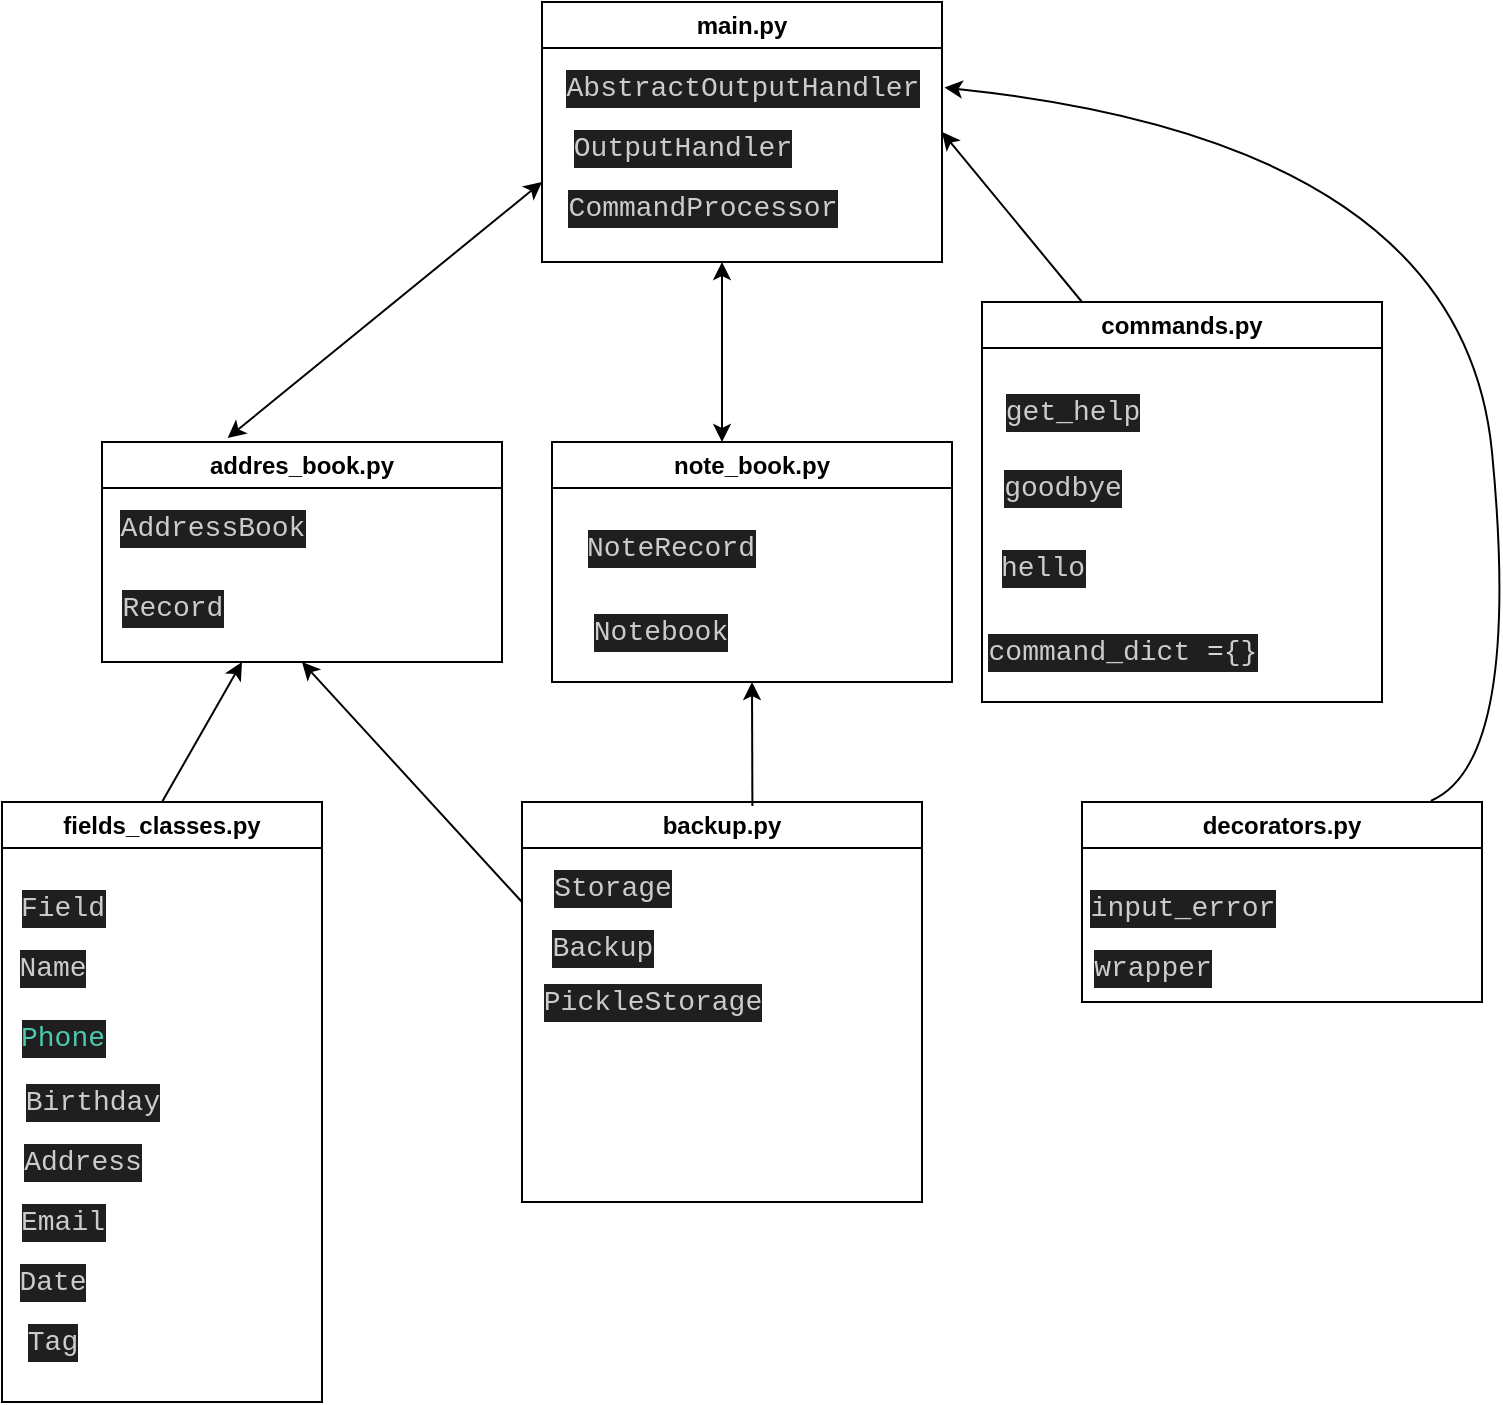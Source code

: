 <mxfile version="22.0.8" type="device">
  <diagram name="Страница — 1" id="Vdve1CpftE37OWr2jotA">
    <mxGraphModel dx="1050" dy="542" grid="1" gridSize="10" guides="1" tooltips="1" connect="1" arrows="1" fold="1" page="1" pageScale="1" pageWidth="827" pageHeight="1169" math="0" shadow="0">
      <root>
        <mxCell id="0" />
        <mxCell id="1" parent="0" />
        <mxCell id="Jr8tcDYURFKNErLiDpgL-2" value="&lt;font style=&quot;vertical-align: inherit;&quot;&gt;&lt;font style=&quot;vertical-align: inherit;&quot;&gt;main.py&lt;/font&gt;&lt;/font&gt;" style="swimlane;whiteSpace=wrap;html=1;" vertex="1" parent="1">
          <mxGeometry x="300" y="60" width="200" height="130" as="geometry">
            <mxRectangle x="300" y="60" width="90" height="30" as="alternateBounds" />
          </mxGeometry>
        </mxCell>
        <mxCell id="Jr8tcDYURFKNErLiDpgL-3" value="&lt;div style=&quot;color: rgb(204, 204, 204); background-color: rgb(31, 31, 31); font-family: Consolas, &amp;quot;Courier New&amp;quot;, monospace; font-size: 14px; line-height: 19px;&quot;&gt;AbstractOutputHandler&lt;/div&gt;" style="text;html=1;align=center;verticalAlign=middle;resizable=0;points=[];autosize=1;strokeColor=none;fillColor=none;" vertex="1" parent="Jr8tcDYURFKNErLiDpgL-2">
          <mxGeometry x="5" y="28" width="190" height="30" as="geometry" />
        </mxCell>
        <mxCell id="Jr8tcDYURFKNErLiDpgL-4" value="&lt;div style=&quot;color: rgb(204, 204, 204); background-color: rgb(31, 31, 31); font-family: Consolas, &amp;quot;Courier New&amp;quot;, monospace; font-size: 14px; line-height: 19px;&quot;&gt;OutputHandler&lt;/div&gt;" style="text;html=1;align=center;verticalAlign=middle;resizable=0;points=[];autosize=1;strokeColor=none;fillColor=none;" vertex="1" parent="Jr8tcDYURFKNErLiDpgL-2">
          <mxGeometry x="10" y="58" width="120" height="30" as="geometry" />
        </mxCell>
        <mxCell id="Jr8tcDYURFKNErLiDpgL-5" value="&lt;div style=&quot;color: rgb(204, 204, 204); background-color: rgb(31, 31, 31); font-family: Consolas, &amp;quot;Courier New&amp;quot;, monospace; font-size: 14px; line-height: 19px;&quot;&gt;CommandProcessor&lt;/div&gt;" style="text;html=1;align=center;verticalAlign=middle;resizable=0;points=[];autosize=1;strokeColor=none;fillColor=none;" vertex="1" parent="Jr8tcDYURFKNErLiDpgL-2">
          <mxGeometry x="5" y="88" width="150" height="30" as="geometry" />
        </mxCell>
        <mxCell id="Jr8tcDYURFKNErLiDpgL-6" value="addres_book.py" style="swimlane;whiteSpace=wrap;html=1;" vertex="1" parent="1">
          <mxGeometry x="80" y="280" width="200" height="110" as="geometry" />
        </mxCell>
        <mxCell id="Jr8tcDYURFKNErLiDpgL-8" value="&lt;div style=&quot;color: rgb(204, 204, 204); background-color: rgb(31, 31, 31); font-family: Consolas, &amp;quot;Courier New&amp;quot;, monospace; font-size: 14px; line-height: 19px;&quot;&gt;AddressBook&lt;/div&gt;" style="text;html=1;align=center;verticalAlign=middle;resizable=0;points=[];autosize=1;strokeColor=none;fillColor=none;" vertex="1" parent="Jr8tcDYURFKNErLiDpgL-6">
          <mxGeometry y="28" width="110" height="30" as="geometry" />
        </mxCell>
        <mxCell id="Jr8tcDYURFKNErLiDpgL-9" value="&lt;div style=&quot;color: rgb(204, 204, 204); background-color: rgb(31, 31, 31); font-family: Consolas, &amp;quot;Courier New&amp;quot;, monospace; font-size: 14px; line-height: 19px;&quot;&gt;Record&lt;/div&gt;" style="text;html=1;align=center;verticalAlign=middle;resizable=0;points=[];autosize=1;strokeColor=none;fillColor=none;" vertex="1" parent="Jr8tcDYURFKNErLiDpgL-6">
          <mxGeometry y="68" width="70" height="30" as="geometry" />
        </mxCell>
        <mxCell id="Jr8tcDYURFKNErLiDpgL-7" value="" style="endArrow=classic;startArrow=classic;html=1;rounded=0;exitX=0.314;exitY=-0.018;exitDx=0;exitDy=0;exitPerimeter=0;" edge="1" parent="1" source="Jr8tcDYURFKNErLiDpgL-6">
          <mxGeometry width="50" height="50" relative="1" as="geometry">
            <mxPoint x="220" y="230" as="sourcePoint" />
            <mxPoint x="300" y="150" as="targetPoint" />
          </mxGeometry>
        </mxCell>
        <mxCell id="Jr8tcDYURFKNErLiDpgL-10" value="note_book.py" style="swimlane;whiteSpace=wrap;html=1;" vertex="1" parent="1">
          <mxGeometry x="305" y="280" width="200" height="120" as="geometry" />
        </mxCell>
        <mxCell id="Jr8tcDYURFKNErLiDpgL-11" value="&lt;div style=&quot;color: rgb(204, 204, 204); background-color: rgb(31, 31, 31); font-family: Consolas, &amp;quot;Courier New&amp;quot;, monospace; font-size: 14px; line-height: 19px;&quot;&gt;NoteRecord&lt;/div&gt;" style="text;html=1;align=center;verticalAlign=middle;resizable=0;points=[];autosize=1;strokeColor=none;fillColor=none;" vertex="1" parent="Jr8tcDYURFKNErLiDpgL-10">
          <mxGeometry x="9" y="38" width="100" height="30" as="geometry" />
        </mxCell>
        <mxCell id="Jr8tcDYURFKNErLiDpgL-12" value="&lt;div style=&quot;color: rgb(204, 204, 204); background-color: rgb(31, 31, 31); font-family: Consolas, &amp;quot;Courier New&amp;quot;, monospace; font-size: 14px; line-height: 19px;&quot;&gt;Notebook&lt;/div&gt;" style="text;html=1;align=center;verticalAlign=middle;resizable=0;points=[];autosize=1;strokeColor=none;fillColor=none;" vertex="1" parent="Jr8tcDYURFKNErLiDpgL-10">
          <mxGeometry x="9" y="80" width="90" height="30" as="geometry" />
        </mxCell>
        <mxCell id="Jr8tcDYURFKNErLiDpgL-13" value="" style="endArrow=classic;startArrow=classic;html=1;rounded=0;" edge="1" parent="1">
          <mxGeometry width="50" height="50" relative="1" as="geometry">
            <mxPoint x="390" y="280" as="sourcePoint" />
            <mxPoint x="390" y="190" as="targetPoint" />
          </mxGeometry>
        </mxCell>
        <mxCell id="Jr8tcDYURFKNErLiDpgL-14" value="backup.py" style="swimlane;whiteSpace=wrap;html=1;" vertex="1" parent="1">
          <mxGeometry x="290" y="460" width="200" height="200" as="geometry" />
        </mxCell>
        <mxCell id="Jr8tcDYURFKNErLiDpgL-18" value="&lt;div style=&quot;color: rgb(204, 204, 204); background-color: rgb(31, 31, 31); font-family: Consolas, &amp;quot;Courier New&amp;quot;, monospace; font-size: 14px; line-height: 19px;&quot;&gt;PickleStorage&lt;/div&gt;" style="text;html=1;align=center;verticalAlign=middle;resizable=0;points=[];autosize=1;strokeColor=none;fillColor=none;" vertex="1" parent="Jr8tcDYURFKNErLiDpgL-14">
          <mxGeometry x="5" y="85" width="120" height="30" as="geometry" />
        </mxCell>
        <mxCell id="Jr8tcDYURFKNErLiDpgL-17" value="&lt;div style=&quot;color: rgb(204, 204, 204); background-color: rgb(31, 31, 31); font-family: Consolas, &amp;quot;Courier New&amp;quot;, monospace; font-size: 14px; line-height: 19px;&quot;&gt;Storage&lt;/div&gt;" style="text;html=1;align=center;verticalAlign=middle;resizable=0;points=[];autosize=1;strokeColor=none;fillColor=none;" vertex="1" parent="Jr8tcDYURFKNErLiDpgL-14">
          <mxGeometry x="5" y="28" width="80" height="30" as="geometry" />
        </mxCell>
        <mxCell id="Jr8tcDYURFKNErLiDpgL-19" value="&lt;div style=&quot;color: rgb(204, 204, 204); background-color: rgb(31, 31, 31); font-family: Consolas, &amp;quot;Courier New&amp;quot;, monospace; font-size: 14px; line-height: 19px;&quot;&gt;Backup&lt;/div&gt;" style="text;html=1;align=center;verticalAlign=middle;resizable=0;points=[];autosize=1;strokeColor=none;fillColor=none;" vertex="1" parent="Jr8tcDYURFKNErLiDpgL-14">
          <mxGeometry x="5" y="58" width="70" height="30" as="geometry" />
        </mxCell>
        <mxCell id="Jr8tcDYURFKNErLiDpgL-15" value="" style="endArrow=classic;html=1;rounded=0;entryX=0.5;entryY=1;entryDx=0;entryDy=0;exitX=0;exitY=0.25;exitDx=0;exitDy=0;" edge="1" parent="1" source="Jr8tcDYURFKNErLiDpgL-14" target="Jr8tcDYURFKNErLiDpgL-6">
          <mxGeometry width="50" height="50" relative="1" as="geometry">
            <mxPoint x="180" y="450" as="sourcePoint" />
            <mxPoint x="170" y="390" as="targetPoint" />
          </mxGeometry>
        </mxCell>
        <mxCell id="Jr8tcDYURFKNErLiDpgL-20" value="commands.py" style="swimlane;whiteSpace=wrap;html=1;" vertex="1" parent="1">
          <mxGeometry x="520" y="210" width="200" height="200" as="geometry" />
        </mxCell>
        <mxCell id="Jr8tcDYURFKNErLiDpgL-22" value="&lt;div style=&quot;color: rgb(204, 204, 204); background-color: rgb(31, 31, 31); font-family: Consolas, &amp;quot;Courier New&amp;quot;, monospace; font-size: 14px; line-height: 19px;&quot;&gt;get_help&lt;/div&gt;" style="text;html=1;align=center;verticalAlign=middle;resizable=0;points=[];autosize=1;strokeColor=none;fillColor=none;" vertex="1" parent="Jr8tcDYURFKNErLiDpgL-20">
          <mxGeometry y="40" width="90" height="30" as="geometry" />
        </mxCell>
        <mxCell id="Jr8tcDYURFKNErLiDpgL-23" value="&lt;div style=&quot;color: rgb(204, 204, 204); background-color: rgb(31, 31, 31); font-family: Consolas, &amp;quot;Courier New&amp;quot;, monospace; font-size: 14px; line-height: 19px;&quot;&gt;goodbye&lt;/div&gt;" style="text;html=1;align=center;verticalAlign=middle;resizable=0;points=[];autosize=1;strokeColor=none;fillColor=none;" vertex="1" parent="Jr8tcDYURFKNErLiDpgL-20">
          <mxGeometry y="78" width="80" height="30" as="geometry" />
        </mxCell>
        <mxCell id="Jr8tcDYURFKNErLiDpgL-24" value="&lt;div style=&quot;color: rgb(204, 204, 204); background-color: rgb(31, 31, 31); font-family: Consolas, &amp;quot;Courier New&amp;quot;, monospace; font-size: 14px; line-height: 19px;&quot;&gt;hello&lt;/div&gt;" style="text;html=1;align=center;verticalAlign=middle;resizable=0;points=[];autosize=1;strokeColor=none;fillColor=none;" vertex="1" parent="Jr8tcDYURFKNErLiDpgL-20">
          <mxGeometry y="118" width="60" height="30" as="geometry" />
        </mxCell>
        <mxCell id="Jr8tcDYURFKNErLiDpgL-25" value="&lt;div style=&quot;color: rgb(204, 204, 204); background-color: rgb(31, 31, 31); font-family: Consolas, &amp;quot;Courier New&amp;quot;, monospace; font-size: 14px; line-height: 19px;&quot;&gt;command_dict &lt;span style=&quot;color: #d4d4d4;&quot;&gt;=&lt;/span&gt;{}&lt;/div&gt;" style="text;html=1;align=center;verticalAlign=middle;resizable=0;points=[];autosize=1;strokeColor=none;fillColor=none;" vertex="1" parent="Jr8tcDYURFKNErLiDpgL-20">
          <mxGeometry x="-5" y="160" width="150" height="30" as="geometry" />
        </mxCell>
        <mxCell id="Jr8tcDYURFKNErLiDpgL-21" value="" style="endArrow=classic;html=1;rounded=0;entryX=1;entryY=0.5;entryDx=0;entryDy=0;exitX=0.25;exitY=0;exitDx=0;exitDy=0;" edge="1" parent="1" source="Jr8tcDYURFKNErLiDpgL-20" target="Jr8tcDYURFKNErLiDpgL-2">
          <mxGeometry width="50" height="50" relative="1" as="geometry">
            <mxPoint x="610" y="170" as="sourcePoint" />
            <mxPoint x="660" y="120" as="targetPoint" />
          </mxGeometry>
        </mxCell>
        <mxCell id="Jr8tcDYURFKNErLiDpgL-26" value="decorators.py" style="swimlane;whiteSpace=wrap;html=1;" vertex="1" parent="1">
          <mxGeometry x="570" y="460" width="200" height="100" as="geometry" />
        </mxCell>
        <mxCell id="Jr8tcDYURFKNErLiDpgL-30" value="&lt;div style=&quot;color: rgb(204, 204, 204); background-color: rgb(31, 31, 31); font-family: Consolas, &amp;quot;Courier New&amp;quot;, monospace; font-size: 14px; line-height: 19px;&quot;&gt;wrapper&lt;/div&gt;" style="text;html=1;align=center;verticalAlign=middle;resizable=0;points=[];autosize=1;strokeColor=none;fillColor=none;" vertex="1" parent="Jr8tcDYURFKNErLiDpgL-26">
          <mxGeometry x="-5" y="68" width="80" height="30" as="geometry" />
        </mxCell>
        <mxCell id="Jr8tcDYURFKNErLiDpgL-28" value="" style="curved=1;endArrow=classic;html=1;rounded=0;entryX=1.033;entryY=0.493;entryDx=0;entryDy=0;entryPerimeter=0;exitX=0.872;exitY=-0.006;exitDx=0;exitDy=0;exitPerimeter=0;" edge="1" parent="1" source="Jr8tcDYURFKNErLiDpgL-26" target="Jr8tcDYURFKNErLiDpgL-3">
          <mxGeometry width="50" height="50" relative="1" as="geometry">
            <mxPoint x="740" y="440" as="sourcePoint" />
            <mxPoint x="790" y="390" as="targetPoint" />
            <Array as="points">
              <mxPoint x="790" y="440" />
              <mxPoint x="760" y="130" />
            </Array>
          </mxGeometry>
        </mxCell>
        <mxCell id="Jr8tcDYURFKNErLiDpgL-29" value="&lt;div style=&quot;color: rgb(204, 204, 204); background-color: rgb(31, 31, 31); font-family: Consolas, &amp;quot;Courier New&amp;quot;, monospace; font-size: 14px; line-height: 19px;&quot;&gt;input_error&lt;/div&gt;" style="text;html=1;align=center;verticalAlign=middle;resizable=0;points=[];autosize=1;strokeColor=none;fillColor=none;" vertex="1" parent="1">
          <mxGeometry x="565" y="498" width="110" height="30" as="geometry" />
        </mxCell>
        <mxCell id="Jr8tcDYURFKNErLiDpgL-31" value="" style="endArrow=classic;html=1;rounded=0;entryX=0.5;entryY=1;entryDx=0;entryDy=0;exitX=0.576;exitY=0.01;exitDx=0;exitDy=0;exitPerimeter=0;" edge="1" parent="1" source="Jr8tcDYURFKNErLiDpgL-14" target="Jr8tcDYURFKNErLiDpgL-10">
          <mxGeometry width="50" height="50" relative="1" as="geometry">
            <mxPoint x="390" y="500" as="sourcePoint" />
            <mxPoint x="440" y="450" as="targetPoint" />
          </mxGeometry>
        </mxCell>
        <mxCell id="Jr8tcDYURFKNErLiDpgL-32" value="fields_classes.py" style="swimlane;whiteSpace=wrap;html=1;startSize=23;" vertex="1" parent="1">
          <mxGeometry x="30" y="460" width="160" height="300" as="geometry" />
        </mxCell>
        <mxCell id="Jr8tcDYURFKNErLiDpgL-36" value="&lt;div style=&quot;color: rgb(204, 204, 204); background-color: rgb(31, 31, 31); font-family: Consolas, &amp;quot;Courier New&amp;quot;, monospace; font-size: 14px; line-height: 19px;&quot;&gt;Name&lt;/div&gt;" style="text;html=1;align=center;verticalAlign=middle;resizable=0;points=[];autosize=1;strokeColor=none;fillColor=none;" vertex="1" parent="Jr8tcDYURFKNErLiDpgL-32">
          <mxGeometry y="68" width="50" height="30" as="geometry" />
        </mxCell>
        <mxCell id="Jr8tcDYURFKNErLiDpgL-37" value="&#xa;&lt;div style=&quot;color: rgb(204, 204, 204); background-color: rgb(31, 31, 31); font-family: Consolas, &amp;quot;Courier New&amp;quot;, monospace; font-weight: normal; font-size: 14px; line-height: 19px;&quot;&gt;&lt;div&gt;&lt;span style=&quot;color: #4ec9b0;&quot;&gt;Phone&lt;/span&gt;&lt;/div&gt;&lt;/div&gt;&#xa;&#xa;" style="text;html=1;align=center;verticalAlign=middle;resizable=0;points=[];autosize=1;strokeColor=none;fillColor=none;" vertex="1" parent="Jr8tcDYURFKNErLiDpgL-32">
          <mxGeometry y="85" width="60" height="80" as="geometry" />
        </mxCell>
        <mxCell id="Jr8tcDYURFKNErLiDpgL-38" value="&lt;div style=&quot;color: rgb(204, 204, 204); background-color: rgb(31, 31, 31); font-family: Consolas, &amp;quot;Courier New&amp;quot;, monospace; font-size: 14px; line-height: 19px;&quot;&gt;Birthday&lt;/div&gt;" style="text;html=1;align=center;verticalAlign=middle;resizable=0;points=[];autosize=1;strokeColor=none;fillColor=none;" vertex="1" parent="Jr8tcDYURFKNErLiDpgL-32">
          <mxGeometry y="135" width="90" height="30" as="geometry" />
        </mxCell>
        <mxCell id="Jr8tcDYURFKNErLiDpgL-35" value="&lt;div style=&quot;color: rgb(204, 204, 204); background-color: rgb(31, 31, 31); font-family: Consolas, &amp;quot;Courier New&amp;quot;, monospace; font-size: 14px; line-height: 19px;&quot;&gt;Field&lt;/div&gt;" style="text;html=1;align=center;verticalAlign=middle;resizable=0;points=[];autosize=1;strokeColor=none;fillColor=none;" vertex="1" parent="Jr8tcDYURFKNErLiDpgL-32">
          <mxGeometry y="38" width="60" height="30" as="geometry" />
        </mxCell>
        <mxCell id="Jr8tcDYURFKNErLiDpgL-39" value="&lt;div style=&quot;color: rgb(204, 204, 204); background-color: rgb(31, 31, 31); font-family: Consolas, &amp;quot;Courier New&amp;quot;, monospace; font-size: 14px; line-height: 19px;&quot;&gt;Address&lt;/div&gt;" style="text;html=1;align=center;verticalAlign=middle;resizable=0;points=[];autosize=1;strokeColor=none;fillColor=none;" vertex="1" parent="Jr8tcDYURFKNErLiDpgL-32">
          <mxGeometry y="165" width="80" height="30" as="geometry" />
        </mxCell>
        <mxCell id="Jr8tcDYURFKNErLiDpgL-40" value="&lt;div style=&quot;color: rgb(204, 204, 204); background-color: rgb(31, 31, 31); font-family: Consolas, &amp;quot;Courier New&amp;quot;, monospace; font-size: 14px; line-height: 19px;&quot;&gt;Email&lt;/div&gt;" style="text;html=1;align=center;verticalAlign=middle;resizable=0;points=[];autosize=1;strokeColor=none;fillColor=none;" vertex="1" parent="Jr8tcDYURFKNErLiDpgL-32">
          <mxGeometry y="195" width="60" height="30" as="geometry" />
        </mxCell>
        <mxCell id="Jr8tcDYURFKNErLiDpgL-41" value="&lt;div style=&quot;color: rgb(204, 204, 204); background-color: rgb(31, 31, 31); font-family: Consolas, &amp;quot;Courier New&amp;quot;, monospace; font-size: 14px; line-height: 19px;&quot;&gt;Date&lt;/div&gt;" style="text;html=1;align=center;verticalAlign=middle;resizable=0;points=[];autosize=1;strokeColor=none;fillColor=none;" vertex="1" parent="Jr8tcDYURFKNErLiDpgL-32">
          <mxGeometry y="225" width="50" height="30" as="geometry" />
        </mxCell>
        <mxCell id="Jr8tcDYURFKNErLiDpgL-42" value="&lt;div style=&quot;color: rgb(204, 204, 204); background-color: rgb(31, 31, 31); font-family: Consolas, &amp;quot;Courier New&amp;quot;, monospace; font-size: 14px; line-height: 19px;&quot;&gt;Tag&lt;/div&gt;" style="text;html=1;align=center;verticalAlign=middle;resizable=0;points=[];autosize=1;strokeColor=none;fillColor=none;" vertex="1" parent="Jr8tcDYURFKNErLiDpgL-32">
          <mxGeometry y="255" width="50" height="30" as="geometry" />
        </mxCell>
        <mxCell id="Jr8tcDYURFKNErLiDpgL-33" value="" style="endArrow=classic;html=1;rounded=0;exitX=0.5;exitY=0;exitDx=0;exitDy=0;" edge="1" parent="1" source="Jr8tcDYURFKNErLiDpgL-32">
          <mxGeometry width="50" height="50" relative="1" as="geometry">
            <mxPoint x="130" y="460" as="sourcePoint" />
            <mxPoint x="150" y="390" as="targetPoint" />
          </mxGeometry>
        </mxCell>
      </root>
    </mxGraphModel>
  </diagram>
</mxfile>

